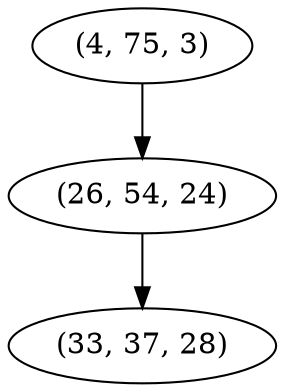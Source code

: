 digraph tree {
    "(4, 75, 3)";
    "(26, 54, 24)";
    "(33, 37, 28)";
    "(4, 75, 3)" -> "(26, 54, 24)";
    "(26, 54, 24)" -> "(33, 37, 28)";
}
